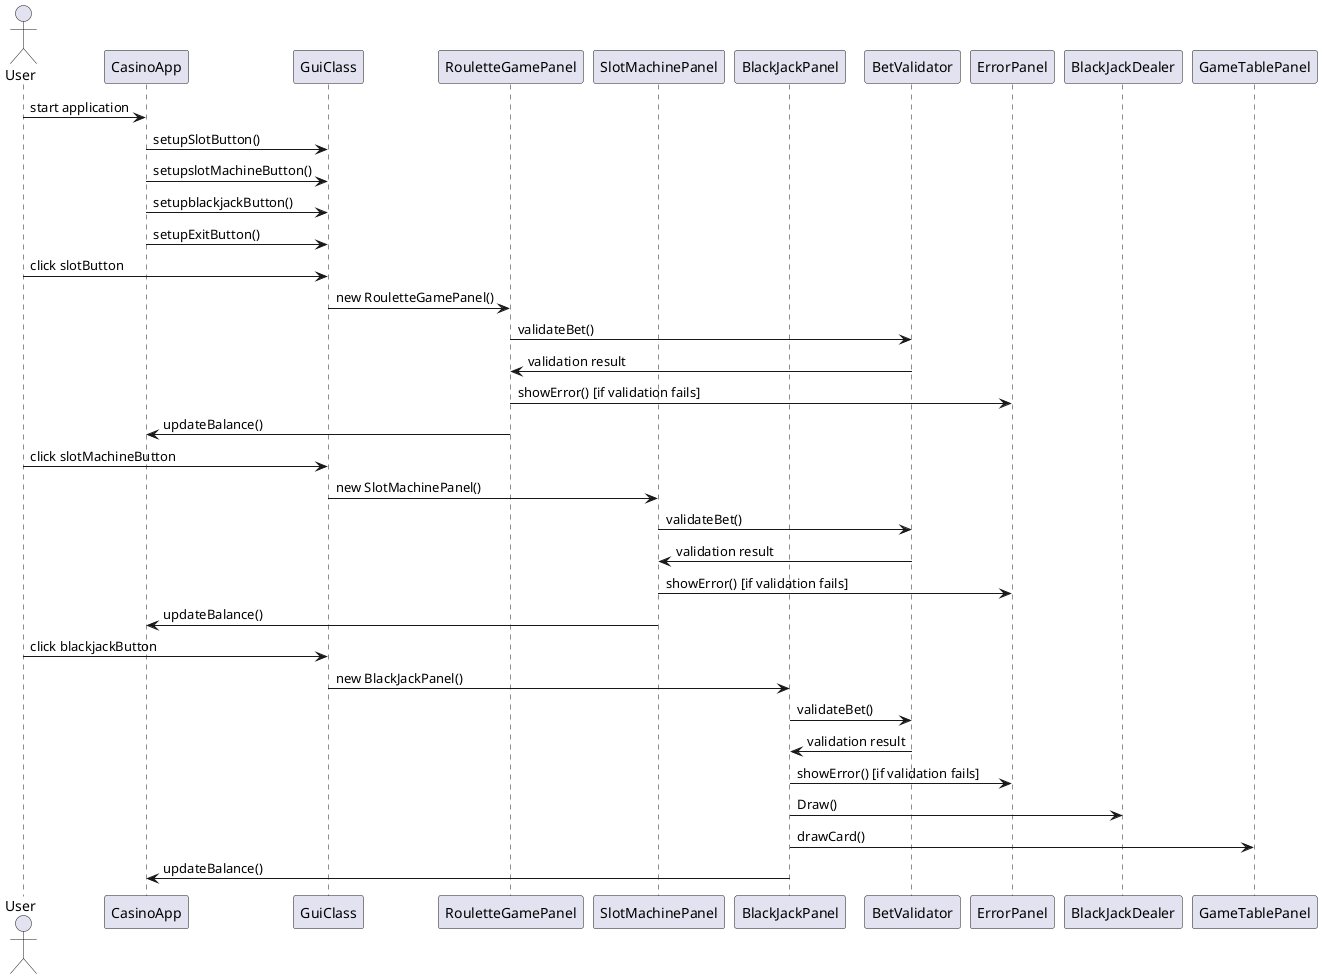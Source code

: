 @startuml
actor User

participant "CasinoApp" as CA
participant "GuiClass" as GC
participant "RouletteGamePanel" as RGP
participant "SlotMachinePanel" as SMP
participant "BlackJackPanel" as BJP
participant "BetValidator" as BV
participant "ErrorPanel" as EP
participant "BlackJackDealer" as BJD
participant "GameTablePanel" as GTP

User -> CA: start application
CA -> GC: setupSlotButton()
CA -> GC: setupslotMachineButton()
CA -> GC: setupblackjackButton()
CA -> GC: setupExitButton()

User -> GC: click slotButton
GC -> RGP: new RouletteGamePanel()
RGP -> BV: validateBet()
BV -> RGP: validation result
RGP -> EP: showError() [if validation fails]
RGP -> CA: updateBalance()

User -> GC: click slotMachineButton
GC -> SMP: new SlotMachinePanel()
SMP -> BV: validateBet()
BV -> SMP: validation result
SMP -> EP: showError() [if validation fails]
SMP -> CA: updateBalance()

User -> GC: click blackjackButton
GC -> BJP: new BlackJackPanel()
BJP -> BV: validateBet()
BV -> BJP: validation result
BJP -> EP: showError() [if validation fails]
BJP -> BJD: Draw()
BJP -> GTP: drawCard()
BJP -> CA: updateBalance()

@enduml